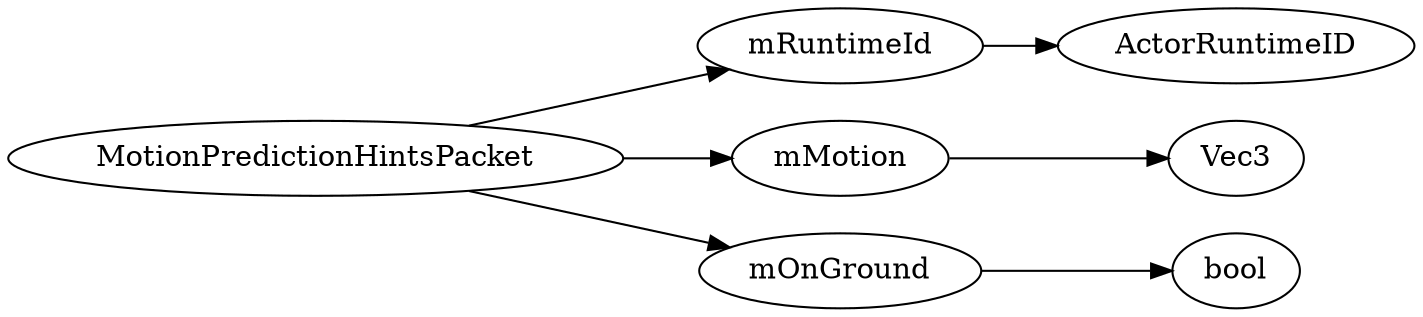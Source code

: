 digraph "MotionPredictionHintsPacket" {
rankdir = LR
0
0 -> 1
1 -> 2
0 -> 3
3 -> 4
0 -> 5
5 -> 6

0 [label="MotionPredictionHintsPacket",comment="name: \"MotionPredictionHintsPacket\", typeName: \"\", id: 0, branchId: 157, recurseId: -1, attributes: 0, notes: \"\""];
1 [label="mRuntimeId",comment="name: \"mRuntimeId\", typeName: \"ActorRuntimeID\", id: 1, branchId: 0, recurseId: -1, attributes: 256, notes: \"Id of moving actor\""];
2 [label="ActorRuntimeID",comment="name: \"ActorRuntimeID\", typeName: \"\", id: 2, branchId: 0, recurseId: -1, attributes: 512, notes: \"\""];
3 [label="mMotion",comment="name: \"mMotion\", typeName: \"Vec3\", id: 3, branchId: 0, recurseId: -1, attributes: 256, notes: \"Position delta\""];
4 [label="Vec3",comment="name: \"Vec3\", typeName: \"\", id: 4, branchId: 0, recurseId: -1, attributes: 512, notes: \"\""];
5 [label="mOnGround",comment="name: \"mOnGround\", typeName: \"\", id: 5, branchId: 0, recurseId: -1, attributes: 0, notes: \"Not falling / jumping\""];
6 [label="bool",comment="name: \"bool\", typeName: \"\", id: 6, branchId: 0, recurseId: -1, attributes: 512, notes: \"\""];
{ rank = max;2;4;6}

}
